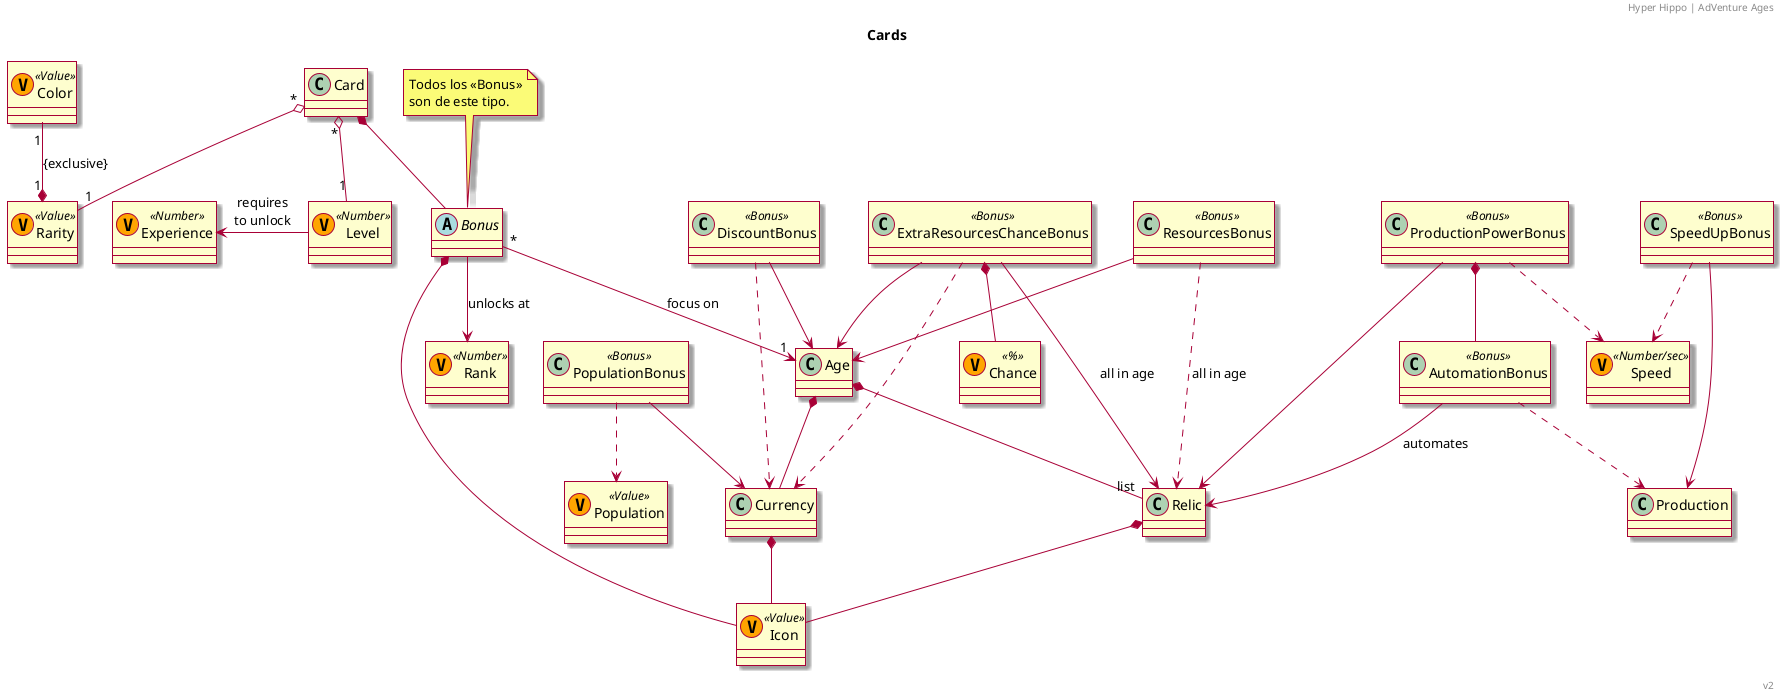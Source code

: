 @startuml
skin rose
'skinparam nodesep 40
'skinparam ranksep 25

header Hyper Hippo | AdVenture Ages

'''''''''''''''
'title Narrative
'''''''''''''''
'Player -u-|> Agent
'Player --> BronzeAge : is in
'
'class "Lost in Time" as Lost <<(S, violet) State>>
'BronzeAge -u-|> Age
'Age -l-> Lost : are
'
'class "Time Travel\nOperations\nMonitor" as TTOM
'class "TTOM" as TTOMName
'
'class "Restore\nPeople\nin Time" as Mission <<(M, orange) Mission>>
'
'Player -r-> TTOM 
'Player --> Mission : mission
'
'TTOM ..> TTOMName : is called
'
'Guide .. (Player, TTOM)
'
'Agent -r-> Guide : has 


'''''''''''''''
title Tutorial KeyAbstractions
'''''''''''''''

class Name <<(V, orange) Value>>
class Icon <<(V, orange) Value>>

class Currency
class Age

class Hero
class Card
        class Rarity <<(V, orange) Value>>
        class Color <<(V, orange) Value>>
    class Level <<(V, orange) Number>>
    abstract class Bonus

class Relic
class Production
class Speed <<(V, orange) Number/sec>>
abstract class Produced

class Player
class Rank <<(V, orange) Number>>
class Experience <<(V, orange) Number>>
'''''''''''''''

Currency *-- Name
Currency *-- Icon

Level -u> Experience : requires\nto unlock

Age *-- Currency

Hero -u-|> Card
Hero --> Age : is from
Card "*" o-- "1" Rarity
Rarity "1" *-u- "1" Color : {exclusive}
Card "*" o-- "1" Level
Card *-- Bonus

Bonus "*" --> "1" Age : focus on
Age *-- "list" Relic

Relic *-- Name
Relic *-- Icon


'''''''''''''''
'No cards
   
'Rank .. (Level, Player)
'Relic -u-|> Production
'Production o-- Speed
'Production -> Produced : produces
'
'Currency -u-|> Produced
'Relic -u-|> Produced

'''''''''''''''
title Cards
'''''''''''''''
remove Name
remove Hero
remove Produced
remove Player
remove RankPlayer
class ProductionPowerBonus <<Bonus>>
class ResourcesBonus <<Bonus>>
class DiscountBonus <<Bonus>>
class SpeedUpBonus <<Bonus>>
class AutomationBonus <<Bonus>>
class PopulationBonus <<Bonus>>
class ExtraResourcesChanceBonus <<Bonus>>
class Population <<(V, orange) Value>>
class Chance <<(V, orange) %>>



note as BonusNote
Todos los <<Bonus>>
son de este tipo.
end note
BonusNote .. Bonus

Bonus *-- Icon
 
AutomationBonus --> Relic : automates 
AutomationBonus ..> Production

SpeedUpBonus ..> Speed
SpeedUpBonus --> Production

DiscountBonus --> Age
DiscountBonus ..> Currency

PopulationBonus ..> Population
PopulationBonus --> Currency

ExtraResourcesChanceBonus --> Age
ExtraResourcesChanceBonus --> Relic : all in age
ExtraResourcesChanceBonus ..> Currency
ExtraResourcesChanceBonus *-- Chance 

ProductionPowerBonus --> Relic
ProductionPowerBonus ..> Speed
ProductionPowerBonus *-- AutomationBonus

Bonus --> Rank : unlocks at

ResourcesBonus --> Age
ResourcesBonus ..> Relic : all in age

'''''''''''''''

' [x] Is in the Bronze Age
' [x] Player is agent

' [x] Time Travel Operations Monitor
' [x] guides you

' [x] Ages are lost in time.

' [ ] Order gladiators to fight
' [ ] and produce weapons

' [ ] Produce weapons (by time or tap)
' [ ] to buy more gladiators

' [ ] gladiator has price in weapons
' [ ] gladiator produces 3 weapons
' [ ] gladitor lasts 2 seconds in producing
    ' [ ] to produce you tap, unless you have automated production
' [ ] gladiators also restores people in time (1)
' [ ] gladiators costs 10 weapons, 1 people
' [ ] gladiators has:
' [ ]  x1 power, x1 discount, x1 speed
' [ ] 1% luck, x2 bonus

' [ ] Spartacus hero automate gladiators
' [ ] Spartacus has speed x2
' [ ] spartacus has level 1?
' [ ] spartacus is found in capsules

' [ ] unlock chariots by owing 25 gladiators

' [ ] after online, people restored in time
' [ ] more time, more people

' [ ] after 25 gladiators
' [ ] you can afford chariots, which produce 4 gladiators
' [ ] chariot costs 10 gladiators, 100 weapons and 1 person

' [ ] missions are operational after some chariots
' [ ] missions make you eran rewards
' [ ] also advance your ages

' [ ] mission example: assemble (own) 25 chariots
' [ ] you will gain 2500 weapons
' [ ] after mission complete, claim your reward
' [ ] mission example: collect 5k weapons to gain 5k weapons
' [ ] mission example: own 100 chariots to gain 5 xp

' [ ] exp is used to rank up
' [ ] ranks up makes you earn special rewards
' [ ] ranks up also reset the timeline
' [ ] ranks up unlocks new heroes to by found in capsules 

' [ ] example: rank 2 -> gain 1 capsule
' [ ] capsule rewards: 35 exp, 1 spartacus

' [ ] gladiators, chariots are an Age Relic
' [ ] heroes are cards
' [ ] buying enough age relics rewards you with xp
' [ ] xp is used to level up your heroes
' [ ] each hero' [ ] s level needs a certain amount of cards to unlock level up
' [ ] each hero' [ ] s level needs a certain amount of xp to level up
' [ ] level up Spartacus, from x2 bonus to x4 bonus
' [ ] after 50 chariots, unlocks arena

' [ ] time machine upgrades
' [ ] use weapons to upgrade your time machine
' [ ] example: population boost in return (from 1/s to 2/s, +1/s)

' [ ] boosts by video x2 all Age production power (hammer) for a short time (4h)
' [ ] boosts are stackable (max 16h).

' [ ] Julius Caesar increases the production Power of all Bronze ages Relics
' [ ] then an Age Relic belongs to a concrete Age
' [ ] cards has a rarity: common (blue) < rare (green) < legendary (purple) < historic (red)
' [ ] Trajan decreases the cost of all Bronze Age relics (x10, x100...)

' [ ] store has capsules costing gems
' [ ] store has a free capsule each 4h
' [ ] store stacks up to 2 free capsules
' [ ] copper capsule 250 gems, crystal capsule 750 gems, carbon capsule 2500 gems
' [ ] copper capsule guarantees 1 legendary hero
' [ ] crystal capsule guarantees 5 legendary heroes
' [ ] carbon capsule guarantees 1 historic hero

' [ ] at first, each Age has 3 relics to produce
' [ ] relic 1 produces respective age' [ ] s coin
' [ ] relic 2 prouces relic 1 units
' [ ] relic 3 produces relic 2 units
' [ ] at rank 4, Roads are unlocked in bronze age, so 3 is no the max of relics

' [ ] how the fuck you make your lvl gauge grows?
' [ ] answer: 1 mission completed = 1 gauge progress

' [ ] bronze sword is the icon of weapons, of the tab where you see your Bronze Age productions
' [ ] papire is the icon of knowledge, of the tab where you see your Medieval Age productions
' [ ] brush is the icon of art, of the tab where you see your Renaissance Age productions
' [ ] gear is the icon of ?, of the tab where you see your Industrial Age productions 

' [ ] unlocking a new age needs satisfy some requirement
    ' [ ] it seems that requirement is a certain amount of previews Age coin
    ' [ ] example: unlocking medieval age needs collect 50B weapons
    ' [ ] example: unlocking renaissance age needs collect 500T knowledge
' [ ] The Medieval Age wil get you more xp and population
' [ ] population is the metric whose unit is people

' [ ] Medieval age has monks, chapels and knights

' [ ] heroes (cards) unlocks at level 2
' [ ] upgrades unlocks at level 3?
' [ ] store unlocks at level 4?
' [ ] event unlocks at level 8
' [ ] ops unlocks at rank 6

' [ ] as of rank 4, 2 concurrent missions

'''''''''''''''
right footer v2
@enduml